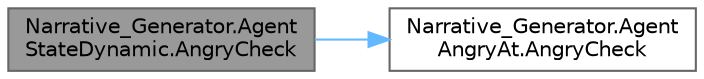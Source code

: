 digraph "Narrative_Generator.AgentStateDynamic.AngryCheck"
{
 // LATEX_PDF_SIZE
  bgcolor="transparent";
  edge [fontname=Helvetica,fontsize=10,labelfontname=Helvetica,labelfontsize=10];
  node [fontname=Helvetica,fontsize=10,shape=box,height=0.2,width=0.4];
  rankdir="LR";
  Node1 [label="Narrative_Generator.Agent\lStateDynamic.AngryCheck",height=0.2,width=0.4,color="gray40", fillcolor="grey60", style="filled", fontcolor="black",tooltip="Checking if this agent is angry with any other agent."];
  Node1 -> Node2 [color="steelblue1",style="solid"];
  Node2 [label="Narrative_Generator.Agent\lAngryAt.AngryCheck",height=0.2,width=0.4,color="grey40", fillcolor="white", style="filled",URL="$class_narrative___generator_1_1_agent_angry_at.html#a40ff9d96d86ed0a56945a008d34b8d6e",tooltip="Checks the angry state of this agent."];
}
